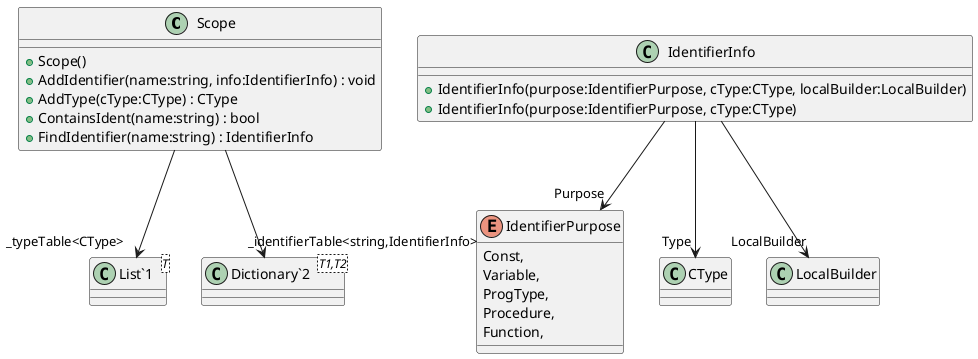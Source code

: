 @startuml
class Scope {
    + Scope()
    + AddIdentifier(name:string, info:IdentifierInfo) : void
    + AddType(cType:CType) : CType
    + ContainsIdent(name:string) : bool
    + FindIdentifier(name:string) : IdentifierInfo
}
enum IdentifierPurpose {
    Const,
    Variable,
    ProgType,
    Procedure,
    Function,
}
class IdentifierInfo {
    + IdentifierInfo(purpose:IdentifierPurpose, cType:CType, localBuilder:LocalBuilder)
    + IdentifierInfo(purpose:IdentifierPurpose, cType:CType)
}
class "List`1"<T> {
}
class "Dictionary`2"<T1,T2> {
}
Scope --> "_typeTable<CType>" "List`1"
Scope --> "_identifierTable<string,IdentifierInfo>" "Dictionary`2"
IdentifierInfo --> "Purpose" IdentifierPurpose
IdentifierInfo --> "Type" CType
IdentifierInfo --> "LocalBuilder" LocalBuilder
@enduml

